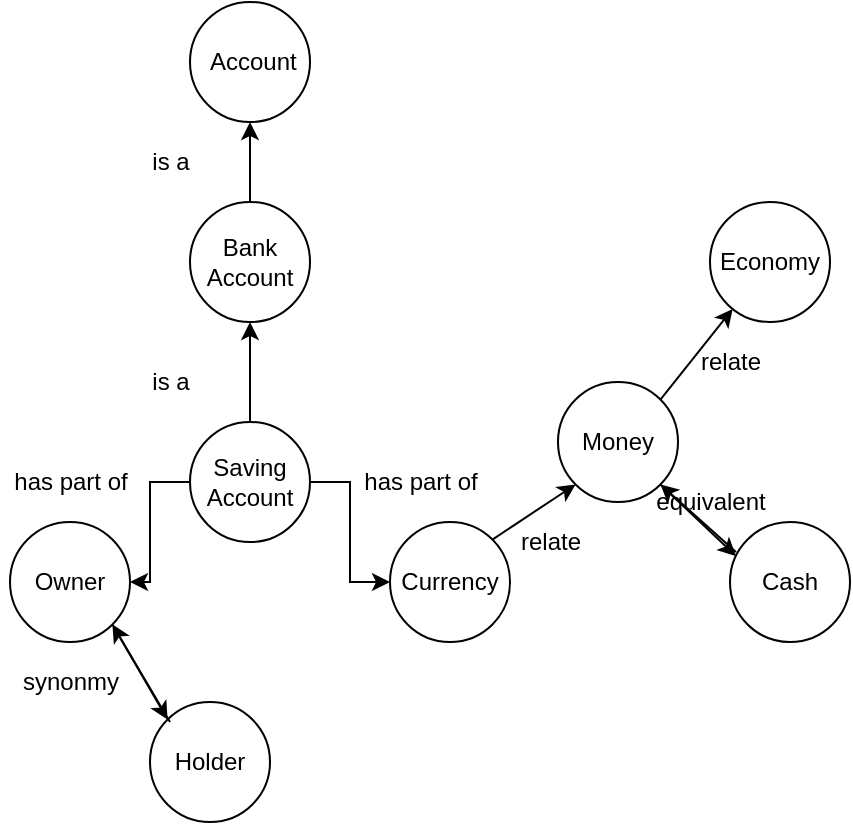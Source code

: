 <mxfile version="17.4.6" type="github">
  <diagram id="bNzipRwkta9MeBwiPbgG" name="Page-1">
    <mxGraphModel dx="946" dy="547" grid="1" gridSize="10" guides="1" tooltips="1" connect="1" arrows="1" fold="1" page="1" pageScale="1" pageWidth="827" pageHeight="1169" math="0" shadow="0">
      <root>
        <mxCell id="0" />
        <mxCell id="1" parent="0" />
        <mxCell id="lk4psk_2WtwCLvVxGfQ_-22" value="" style="edgeStyle=orthogonalEdgeStyle;rounded=0;orthogonalLoop=1;jettySize=auto;html=1;" edge="1" parent="1" source="lk4psk_2WtwCLvVxGfQ_-19" target="lk4psk_2WtwCLvVxGfQ_-20">
          <mxGeometry relative="1" as="geometry" />
        </mxCell>
        <mxCell id="lk4psk_2WtwCLvVxGfQ_-28" value="" style="edgeStyle=orthogonalEdgeStyle;rounded=0;orthogonalLoop=1;jettySize=auto;html=1;" edge="1" parent="1" source="lk4psk_2WtwCLvVxGfQ_-19" target="lk4psk_2WtwCLvVxGfQ_-26">
          <mxGeometry relative="1" as="geometry" />
        </mxCell>
        <mxCell id="lk4psk_2WtwCLvVxGfQ_-29" value="" style="edgeStyle=orthogonalEdgeStyle;rounded=0;orthogonalLoop=1;jettySize=auto;html=1;" edge="1" parent="1" source="lk4psk_2WtwCLvVxGfQ_-19" target="lk4psk_2WtwCLvVxGfQ_-27">
          <mxGeometry relative="1" as="geometry" />
        </mxCell>
        <mxCell id="lk4psk_2WtwCLvVxGfQ_-19" value="Saving Account" style="ellipse;whiteSpace=wrap;html=1;aspect=fixed;" vertex="1" parent="1">
          <mxGeometry x="230" y="320" width="60" height="60" as="geometry" />
        </mxCell>
        <mxCell id="lk4psk_2WtwCLvVxGfQ_-23" value="" style="edgeStyle=orthogonalEdgeStyle;rounded=0;orthogonalLoop=1;jettySize=auto;html=1;" edge="1" parent="1" source="lk4psk_2WtwCLvVxGfQ_-20" target="lk4psk_2WtwCLvVxGfQ_-21">
          <mxGeometry relative="1" as="geometry" />
        </mxCell>
        <mxCell id="lk4psk_2WtwCLvVxGfQ_-20" value="Bank Account" style="ellipse;whiteSpace=wrap;html=1;aspect=fixed;" vertex="1" parent="1">
          <mxGeometry x="230" y="210" width="60" height="60" as="geometry" />
        </mxCell>
        <mxCell id="lk4psk_2WtwCLvVxGfQ_-21" value="&amp;nbsp;Account" style="ellipse;whiteSpace=wrap;html=1;aspect=fixed;" vertex="1" parent="1">
          <mxGeometry x="230" y="110" width="60" height="60" as="geometry" />
        </mxCell>
        <mxCell id="lk4psk_2WtwCLvVxGfQ_-24" value="is a" style="text;html=1;align=center;verticalAlign=middle;resizable=0;points=[];autosize=1;strokeColor=none;fillColor=none;" vertex="1" parent="1">
          <mxGeometry x="205" y="290" width="30" height="20" as="geometry" />
        </mxCell>
        <mxCell id="lk4psk_2WtwCLvVxGfQ_-25" value="is a" style="text;html=1;align=center;verticalAlign=middle;resizable=0;points=[];autosize=1;strokeColor=none;fillColor=none;" vertex="1" parent="1">
          <mxGeometry x="205" y="180" width="30" height="20" as="geometry" />
        </mxCell>
        <mxCell id="lk4psk_2WtwCLvVxGfQ_-26" value="Owner" style="ellipse;whiteSpace=wrap;html=1;aspect=fixed;" vertex="1" parent="1">
          <mxGeometry x="140" y="370" width="60" height="60" as="geometry" />
        </mxCell>
        <mxCell id="lk4psk_2WtwCLvVxGfQ_-27" value="Currency" style="ellipse;whiteSpace=wrap;html=1;aspect=fixed;" vertex="1" parent="1">
          <mxGeometry x="330" y="370" width="60" height="60" as="geometry" />
        </mxCell>
        <mxCell id="lk4psk_2WtwCLvVxGfQ_-30" value="has part of" style="text;html=1;align=center;verticalAlign=middle;resizable=0;points=[];autosize=1;strokeColor=none;fillColor=none;" vertex="1" parent="1">
          <mxGeometry x="135" y="340" width="70" height="20" as="geometry" />
        </mxCell>
        <mxCell id="lk4psk_2WtwCLvVxGfQ_-31" value="has part of" style="text;html=1;align=center;verticalAlign=middle;resizable=0;points=[];autosize=1;strokeColor=none;fillColor=none;" vertex="1" parent="1">
          <mxGeometry x="310" y="340" width="70" height="20" as="geometry" />
        </mxCell>
        <mxCell id="lk4psk_2WtwCLvVxGfQ_-32" value="Money" style="ellipse;whiteSpace=wrap;html=1;aspect=fixed;" vertex="1" parent="1">
          <mxGeometry x="414" y="300" width="60" height="60" as="geometry" />
        </mxCell>
        <mxCell id="lk4psk_2WtwCLvVxGfQ_-33" value="Economy" style="ellipse;whiteSpace=wrap;html=1;aspect=fixed;" vertex="1" parent="1">
          <mxGeometry x="490" y="210" width="60" height="60" as="geometry" />
        </mxCell>
        <mxCell id="lk4psk_2WtwCLvVxGfQ_-35" value="" style="endArrow=classic;html=1;rounded=0;exitX=1;exitY=0;exitDx=0;exitDy=0;entryX=0;entryY=1;entryDx=0;entryDy=0;" edge="1" parent="1" source="lk4psk_2WtwCLvVxGfQ_-27" target="lk4psk_2WtwCLvVxGfQ_-32">
          <mxGeometry width="50" height="50" relative="1" as="geometry">
            <mxPoint x="290" y="290" as="sourcePoint" />
            <mxPoint x="340" y="240" as="targetPoint" />
          </mxGeometry>
        </mxCell>
        <mxCell id="lk4psk_2WtwCLvVxGfQ_-36" value="" style="endArrow=classic;html=1;rounded=0;exitX=1;exitY=0;exitDx=0;exitDy=0;" edge="1" parent="1" source="lk4psk_2WtwCLvVxGfQ_-32" target="lk4psk_2WtwCLvVxGfQ_-33">
          <mxGeometry width="50" height="50" relative="1" as="geometry">
            <mxPoint x="290" y="290" as="sourcePoint" />
            <mxPoint x="340" y="240" as="targetPoint" />
          </mxGeometry>
        </mxCell>
        <mxCell id="lk4psk_2WtwCLvVxGfQ_-37" value="relate" style="text;html=1;align=center;verticalAlign=middle;resizable=0;points=[];autosize=1;strokeColor=none;fillColor=none;" vertex="1" parent="1">
          <mxGeometry x="385" y="370" width="50" height="20" as="geometry" />
        </mxCell>
        <mxCell id="lk4psk_2WtwCLvVxGfQ_-38" value="relate" style="text;html=1;align=center;verticalAlign=middle;resizable=0;points=[];autosize=1;strokeColor=none;fillColor=none;" vertex="1" parent="1">
          <mxGeometry x="475" y="280" width="50" height="20" as="geometry" />
        </mxCell>
        <mxCell id="lk4psk_2WtwCLvVxGfQ_-39" value="Holder" style="ellipse;whiteSpace=wrap;html=1;aspect=fixed;" vertex="1" parent="1">
          <mxGeometry x="210" y="460" width="60" height="60" as="geometry" />
        </mxCell>
        <mxCell id="lk4psk_2WtwCLvVxGfQ_-40" value="" style="endArrow=classic;html=1;rounded=0;exitX=1;exitY=1;exitDx=0;exitDy=0;entryX=0;entryY=0;entryDx=0;entryDy=0;" edge="1" parent="1" source="lk4psk_2WtwCLvVxGfQ_-26" target="lk4psk_2WtwCLvVxGfQ_-39">
          <mxGeometry width="50" height="50" relative="1" as="geometry">
            <mxPoint x="420" y="350" as="sourcePoint" />
            <mxPoint x="470" y="300" as="targetPoint" />
          </mxGeometry>
        </mxCell>
        <mxCell id="lk4psk_2WtwCLvVxGfQ_-41" value="" style="endArrow=classic;html=1;rounded=0;entryX=1;entryY=1;entryDx=0;entryDy=0;" edge="1" parent="1" target="lk4psk_2WtwCLvVxGfQ_-26">
          <mxGeometry width="50" height="50" relative="1" as="geometry">
            <mxPoint x="220" y="470" as="sourcePoint" />
            <mxPoint x="470" y="300" as="targetPoint" />
          </mxGeometry>
        </mxCell>
        <mxCell id="lk4psk_2WtwCLvVxGfQ_-42" value="synonmy" style="text;html=1;align=center;verticalAlign=middle;resizable=0;points=[];autosize=1;strokeColor=none;fillColor=none;" vertex="1" parent="1">
          <mxGeometry x="140" y="440" width="60" height="20" as="geometry" />
        </mxCell>
        <mxCell id="lk4psk_2WtwCLvVxGfQ_-43" value="Cash" style="ellipse;whiteSpace=wrap;html=1;aspect=fixed;" vertex="1" parent="1">
          <mxGeometry x="500" y="370" width="60" height="60" as="geometry" />
        </mxCell>
        <mxCell id="lk4psk_2WtwCLvVxGfQ_-44" value="" style="endArrow=classic;html=1;rounded=0;exitX=1;exitY=1;exitDx=0;exitDy=0;entryX=0.05;entryY=0.283;entryDx=0;entryDy=0;entryPerimeter=0;" edge="1" parent="1" source="lk4psk_2WtwCLvVxGfQ_-32" target="lk4psk_2WtwCLvVxGfQ_-43">
          <mxGeometry width="50" height="50" relative="1" as="geometry">
            <mxPoint x="420" y="350" as="sourcePoint" />
            <mxPoint x="470" y="300" as="targetPoint" />
          </mxGeometry>
        </mxCell>
        <mxCell id="lk4psk_2WtwCLvVxGfQ_-45" value="" style="endArrow=classic;html=1;rounded=0;entryX=1;entryY=1;entryDx=0;entryDy=0;exitX=0.05;exitY=0.25;exitDx=0;exitDy=0;exitPerimeter=0;" edge="1" parent="1" source="lk4psk_2WtwCLvVxGfQ_-43" target="lk4psk_2WtwCLvVxGfQ_-32">
          <mxGeometry width="50" height="50" relative="1" as="geometry">
            <mxPoint x="500" y="380" as="sourcePoint" />
            <mxPoint x="470" y="300" as="targetPoint" />
          </mxGeometry>
        </mxCell>
        <mxCell id="lk4psk_2WtwCLvVxGfQ_-46" value="equivalent" style="text;html=1;align=center;verticalAlign=middle;resizable=0;points=[];autosize=1;strokeColor=none;fillColor=none;" vertex="1" parent="1">
          <mxGeometry x="455" y="350" width="70" height="20" as="geometry" />
        </mxCell>
      </root>
    </mxGraphModel>
  </diagram>
</mxfile>

